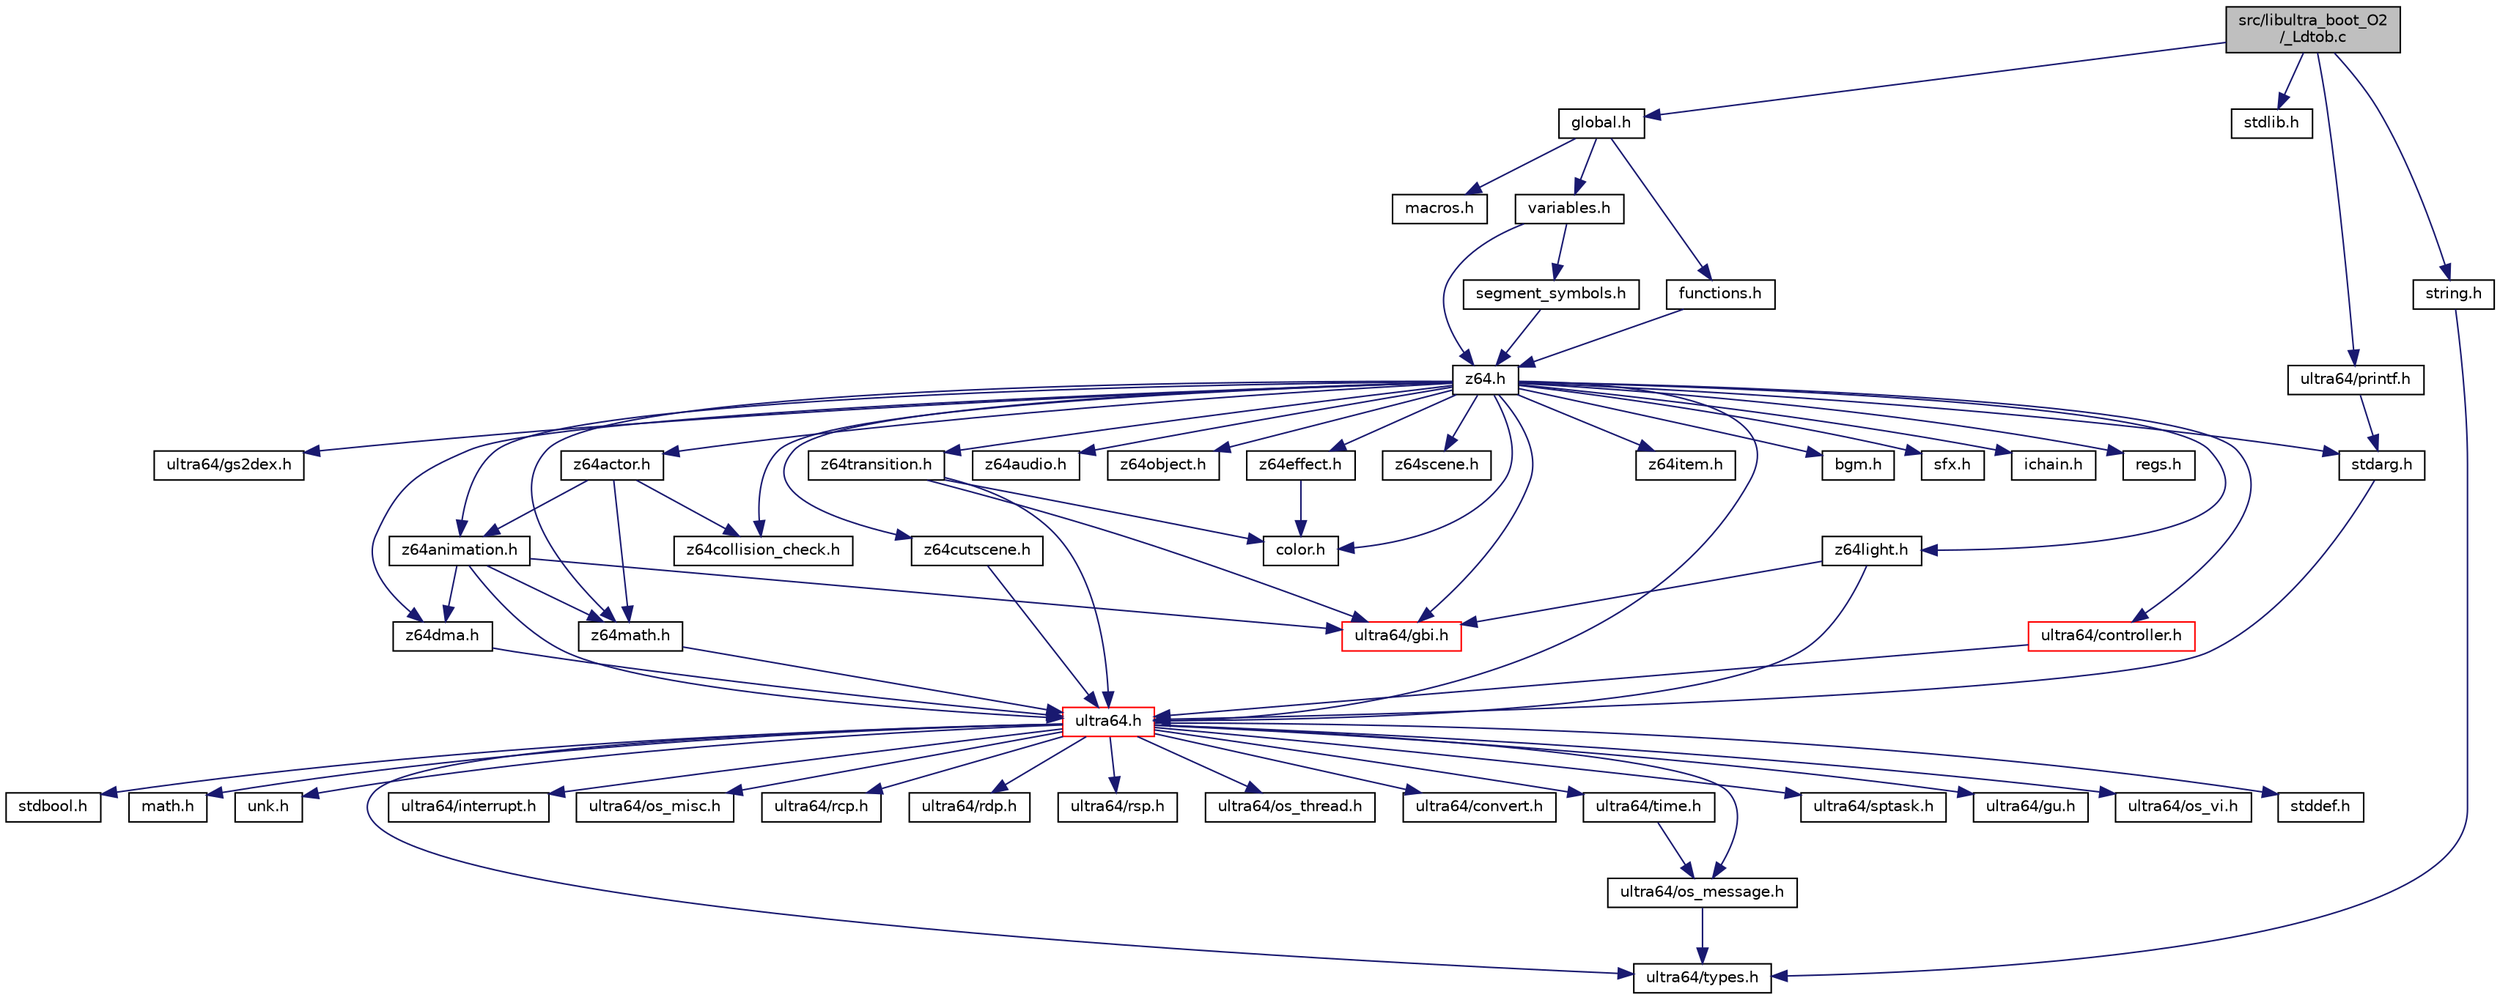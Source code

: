 digraph "src/libultra_boot_O2/_Ldtob.c"
{
 // LATEX_PDF_SIZE
  edge [fontname="Helvetica",fontsize="10",labelfontname="Helvetica",labelfontsize="10"];
  node [fontname="Helvetica",fontsize="10",shape=record];
  Node1 [label="src/libultra_boot_O2\l/_Ldtob.c",height=0.2,width=0.4,color="black", fillcolor="grey75", style="filled", fontcolor="black",tooltip=" "];
  Node1 -> Node2 [color="midnightblue",fontsize="10",style="solid",fontname="Helvetica"];
  Node2 [label="global.h",height=0.2,width=0.4,color="black", fillcolor="white", style="filled",URL="$d2/d49/global_8h.html",tooltip=" "];
  Node2 -> Node3 [color="midnightblue",fontsize="10",style="solid",fontname="Helvetica"];
  Node3 [label="functions.h",height=0.2,width=0.4,color="black", fillcolor="white", style="filled",URL="$d8/d5c/functions_8h.html",tooltip=" "];
  Node3 -> Node4 [color="midnightblue",fontsize="10",style="solid",fontname="Helvetica"];
  Node4 [label="z64.h",height=0.2,width=0.4,color="black", fillcolor="white", style="filled",URL="$d2/d67/z64_8h.html",tooltip=" "];
  Node4 -> Node5 [color="midnightblue",fontsize="10",style="solid",fontname="Helvetica"];
  Node5 [label="ultra64.h",height=0.2,width=0.4,color="red", fillcolor="white", style="filled",URL="$dd/d2f/ultra64_8h.html",tooltip=" "];
  Node5 -> Node6 [color="midnightblue",fontsize="10",style="solid",fontname="Helvetica"];
  Node6 [label="stddef.h",height=0.2,width=0.4,color="black", fillcolor="white", style="filled",URL="$d3/dce/stddef_8h.html",tooltip=" "];
  Node5 -> Node7 [color="midnightblue",fontsize="10",style="solid",fontname="Helvetica"];
  Node7 [label="stdbool.h",height=0.2,width=0.4,color="black", fillcolor="white", style="filled",URL="$d9/d5e/stdbool_8h.html",tooltip=" "];
  Node5 -> Node8 [color="midnightblue",fontsize="10",style="solid",fontname="Helvetica"];
  Node8 [label="math.h",height=0.2,width=0.4,color="black", fillcolor="white", style="filled",URL="$df/db1/math_8h.html",tooltip=" "];
  Node5 -> Node9 [color="midnightblue",fontsize="10",style="solid",fontname="Helvetica"];
  Node9 [label="unk.h",height=0.2,width=0.4,color="black", fillcolor="white", style="filled",URL="$d0/dd3/unk_8h.html",tooltip=" "];
  Node5 -> Node10 [color="midnightblue",fontsize="10",style="solid",fontname="Helvetica"];
  Node10 [label="ultra64/types.h",height=0.2,width=0.4,color="black", fillcolor="white", style="filled",URL="$d9/d49/types_8h.html",tooltip=" "];
  Node5 -> Node11 [color="midnightblue",fontsize="10",style="solid",fontname="Helvetica"];
  Node11 [label="ultra64/interrupt.h",height=0.2,width=0.4,color="black", fillcolor="white", style="filled",URL="$dd/d78/interrupt_8h.html",tooltip=" "];
  Node5 -> Node12 [color="midnightblue",fontsize="10",style="solid",fontname="Helvetica"];
  Node12 [label="ultra64/os_misc.h",height=0.2,width=0.4,color="black", fillcolor="white", style="filled",URL="$dd/df0/ultra64_2os__misc_8h.html",tooltip=" "];
  Node5 -> Node13 [color="midnightblue",fontsize="10",style="solid",fontname="Helvetica"];
  Node13 [label="ultra64/rcp.h",height=0.2,width=0.4,color="black", fillcolor="white", style="filled",URL="$d2/d96/rcp_8h.html",tooltip=" "];
  Node5 -> Node14 [color="midnightblue",fontsize="10",style="solid",fontname="Helvetica"];
  Node14 [label="ultra64/rdp.h",height=0.2,width=0.4,color="black", fillcolor="white", style="filled",URL="$d7/da1/rdp_8h.html",tooltip=" "];
  Node5 -> Node15 [color="midnightblue",fontsize="10",style="solid",fontname="Helvetica"];
  Node15 [label="ultra64/rsp.h",height=0.2,width=0.4,color="black", fillcolor="white", style="filled",URL="$d2/d96/rsp_8h.html",tooltip=" "];
  Node5 -> Node16 [color="midnightblue",fontsize="10",style="solid",fontname="Helvetica"];
  Node16 [label="ultra64/os_thread.h",height=0.2,width=0.4,color="black", fillcolor="white", style="filled",URL="$d6/dfc/ultra64_2os__thread_8h.html",tooltip=" "];
  Node5 -> Node17 [color="midnightblue",fontsize="10",style="solid",fontname="Helvetica"];
  Node17 [label="ultra64/convert.h",height=0.2,width=0.4,color="black", fillcolor="white", style="filled",URL="$d3/d82/convert_8h.html",tooltip=" "];
  Node5 -> Node18 [color="midnightblue",fontsize="10",style="solid",fontname="Helvetica"];
  Node18 [label="ultra64/time.h",height=0.2,width=0.4,color="black", fillcolor="white", style="filled",URL="$de/df7/time_8h.html",tooltip=" "];
  Node18 -> Node19 [color="midnightblue",fontsize="10",style="solid",fontname="Helvetica"];
  Node19 [label="ultra64/os_message.h",height=0.2,width=0.4,color="black", fillcolor="white", style="filled",URL="$da/de0/ultra64_2os__message_8h.html",tooltip=" "];
  Node19 -> Node10 [color="midnightblue",fontsize="10",style="solid",fontname="Helvetica"];
  Node5 -> Node19 [color="midnightblue",fontsize="10",style="solid",fontname="Helvetica"];
  Node5 -> Node20 [color="midnightblue",fontsize="10",style="solid",fontname="Helvetica"];
  Node20 [label="ultra64/sptask.h",height=0.2,width=0.4,color="black", fillcolor="white", style="filled",URL="$d9/d13/ultra64_2sptask_8h.html",tooltip=" "];
  Node5 -> Node21 [color="midnightblue",fontsize="10",style="solid",fontname="Helvetica"];
  Node21 [label="ultra64/gu.h",height=0.2,width=0.4,color="black", fillcolor="white", style="filled",URL="$d3/dcb/ultra64_2gu_8h.html",tooltip=" "];
  Node5 -> Node22 [color="midnightblue",fontsize="10",style="solid",fontname="Helvetica"];
  Node22 [label="ultra64/os_vi.h",height=0.2,width=0.4,color="black", fillcolor="white", style="filled",URL="$db/dc2/ultra64_2os__vi_8h.html",tooltip=" "];
  Node4 -> Node25 [color="midnightblue",fontsize="10",style="solid",fontname="Helvetica"];
  Node25 [label="ultra64/gbi.h",height=0.2,width=0.4,color="red", fillcolor="white", style="filled",URL="$d3/daf/gbi_8h.html",tooltip=" "];
  Node4 -> Node28 [color="midnightblue",fontsize="10",style="solid",fontname="Helvetica"];
  Node28 [label="ultra64/gs2dex.h",height=0.2,width=0.4,color="black", fillcolor="white", style="filled",URL="$d5/de2/ultra64_2gs2dex_8h.html",tooltip=" "];
  Node4 -> Node29 [color="midnightblue",fontsize="10",style="solid",fontname="Helvetica"];
  Node29 [label="ultra64/controller.h",height=0.2,width=0.4,color="red", fillcolor="white", style="filled",URL="$d2/dd9/controller_8h.html",tooltip=" "];
  Node29 -> Node5 [color="midnightblue",fontsize="10",style="solid",fontname="Helvetica"];
  Node4 -> Node33 [color="midnightblue",fontsize="10",style="solid",fontname="Helvetica"];
  Node33 [label="z64light.h",height=0.2,width=0.4,color="black", fillcolor="white", style="filled",URL="$d5/d6d/z64light_8h.html",tooltip=" "];
  Node33 -> Node5 [color="midnightblue",fontsize="10",style="solid",fontname="Helvetica"];
  Node33 -> Node25 [color="midnightblue",fontsize="10",style="solid",fontname="Helvetica"];
  Node4 -> Node34 [color="midnightblue",fontsize="10",style="solid",fontname="Helvetica"];
  Node34 [label="z64actor.h",height=0.2,width=0.4,color="black", fillcolor="white", style="filled",URL="$d0/d00/z64actor_8h.html",tooltip=" "];
  Node34 -> Node35 [color="midnightblue",fontsize="10",style="solid",fontname="Helvetica"];
  Node35 [label="z64animation.h",height=0.2,width=0.4,color="black", fillcolor="white", style="filled",URL="$d9/dfc/z64animation_8h.html",tooltip=" "];
  Node35 -> Node5 [color="midnightblue",fontsize="10",style="solid",fontname="Helvetica"];
  Node35 -> Node25 [color="midnightblue",fontsize="10",style="solid",fontname="Helvetica"];
  Node35 -> Node36 [color="midnightblue",fontsize="10",style="solid",fontname="Helvetica"];
  Node36 [label="z64dma.h",height=0.2,width=0.4,color="black", fillcolor="white", style="filled",URL="$dd/da4/z64dma_8h.html",tooltip=" "];
  Node36 -> Node5 [color="midnightblue",fontsize="10",style="solid",fontname="Helvetica"];
  Node35 -> Node37 [color="midnightblue",fontsize="10",style="solid",fontname="Helvetica"];
  Node37 [label="z64math.h",height=0.2,width=0.4,color="black", fillcolor="white", style="filled",URL="$df/d94/z64math_8h.html",tooltip=" "];
  Node37 -> Node5 [color="midnightblue",fontsize="10",style="solid",fontname="Helvetica"];
  Node34 -> Node37 [color="midnightblue",fontsize="10",style="solid",fontname="Helvetica"];
  Node34 -> Node38 [color="midnightblue",fontsize="10",style="solid",fontname="Helvetica"];
  Node38 [label="z64collision_check.h",height=0.2,width=0.4,color="black", fillcolor="white", style="filled",URL="$d3/ddc/z64collision__check_8h.html",tooltip=" "];
  Node4 -> Node39 [color="midnightblue",fontsize="10",style="solid",fontname="Helvetica"];
  Node39 [label="z64audio.h",height=0.2,width=0.4,color="black", fillcolor="white", style="filled",URL="$d9/df4/z64audio_8h.html",tooltip=" "];
  Node4 -> Node40 [color="midnightblue",fontsize="10",style="solid",fontname="Helvetica"];
  Node40 [label="z64object.h",height=0.2,width=0.4,color="black", fillcolor="white", style="filled",URL="$d6/dbe/z64object_8h.html",tooltip=" "];
  Node4 -> Node41 [color="midnightblue",fontsize="10",style="solid",fontname="Helvetica"];
  Node41 [label="z64cutscene.h",height=0.2,width=0.4,color="black", fillcolor="white", style="filled",URL="$df/d7a/z64cutscene_8h.html",tooltip=" "];
  Node41 -> Node5 [color="midnightblue",fontsize="10",style="solid",fontname="Helvetica"];
  Node4 -> Node38 [color="midnightblue",fontsize="10",style="solid",fontname="Helvetica"];
  Node4 -> Node42 [color="midnightblue",fontsize="10",style="solid",fontname="Helvetica"];
  Node42 [label="z64scene.h",height=0.2,width=0.4,color="black", fillcolor="white", style="filled",URL="$dd/d88/z64scene_8h.html",tooltip=" "];
  Node4 -> Node43 [color="midnightblue",fontsize="10",style="solid",fontname="Helvetica"];
  Node43 [label="z64effect.h",height=0.2,width=0.4,color="black", fillcolor="white", style="filled",URL="$d7/d2b/z64effect_8h.html",tooltip=" "];
  Node43 -> Node44 [color="midnightblue",fontsize="10",style="solid",fontname="Helvetica"];
  Node44 [label="color.h",height=0.2,width=0.4,color="black", fillcolor="white", style="filled",URL="$da/dec/color_8h.html",tooltip=" "];
  Node4 -> Node45 [color="midnightblue",fontsize="10",style="solid",fontname="Helvetica"];
  Node45 [label="z64item.h",height=0.2,width=0.4,color="black", fillcolor="white", style="filled",URL="$d7/dc4/z64item_8h.html",tooltip=" "];
  Node4 -> Node35 [color="midnightblue",fontsize="10",style="solid",fontname="Helvetica"];
  Node4 -> Node36 [color="midnightblue",fontsize="10",style="solid",fontname="Helvetica"];
  Node4 -> Node37 [color="midnightblue",fontsize="10",style="solid",fontname="Helvetica"];
  Node4 -> Node46 [color="midnightblue",fontsize="10",style="solid",fontname="Helvetica"];
  Node46 [label="z64transition.h",height=0.2,width=0.4,color="black", fillcolor="white", style="filled",URL="$d6/d6b/z64transition_8h.html",tooltip=" "];
  Node46 -> Node5 [color="midnightblue",fontsize="10",style="solid",fontname="Helvetica"];
  Node46 -> Node25 [color="midnightblue",fontsize="10",style="solid",fontname="Helvetica"];
  Node46 -> Node44 [color="midnightblue",fontsize="10",style="solid",fontname="Helvetica"];
  Node4 -> Node47 [color="midnightblue",fontsize="10",style="solid",fontname="Helvetica"];
  Node47 [label="bgm.h",height=0.2,width=0.4,color="black", fillcolor="white", style="filled",URL="$d8/d61/bgm_8h.html",tooltip=" "];
  Node4 -> Node48 [color="midnightblue",fontsize="10",style="solid",fontname="Helvetica"];
  Node48 [label="sfx.h",height=0.2,width=0.4,color="black", fillcolor="white", style="filled",URL="$de/d76/sfx_8h.html",tooltip=" "];
  Node4 -> Node44 [color="midnightblue",fontsize="10",style="solid",fontname="Helvetica"];
  Node4 -> Node49 [color="midnightblue",fontsize="10",style="solid",fontname="Helvetica"];
  Node49 [label="ichain.h",height=0.2,width=0.4,color="black", fillcolor="white", style="filled",URL="$db/da4/ichain_8h.html",tooltip=" "];
  Node4 -> Node50 [color="midnightblue",fontsize="10",style="solid",fontname="Helvetica"];
  Node50 [label="stdarg.h",height=0.2,width=0.4,color="black", fillcolor="white", style="filled",URL="$d1/d2d/stdarg_8h.html",tooltip=" "];
  Node50 -> Node5 [color="midnightblue",fontsize="10",style="solid",fontname="Helvetica"];
  Node4 -> Node51 [color="midnightblue",fontsize="10",style="solid",fontname="Helvetica"];
  Node51 [label="regs.h",height=0.2,width=0.4,color="black", fillcolor="white", style="filled",URL="$d8/d29/regs_8h.html",tooltip=" "];
  Node2 -> Node52 [color="midnightblue",fontsize="10",style="solid",fontname="Helvetica"];
  Node52 [label="variables.h",height=0.2,width=0.4,color="black", fillcolor="white", style="filled",URL="$de/dca/variables_8h.html",tooltip=" "];
  Node52 -> Node4 [color="midnightblue",fontsize="10",style="solid",fontname="Helvetica"];
  Node52 -> Node53 [color="midnightblue",fontsize="10",style="solid",fontname="Helvetica"];
  Node53 [label="segment_symbols.h",height=0.2,width=0.4,color="black", fillcolor="white", style="filled",URL="$d9/d72/segment__symbols_8h.html",tooltip=" "];
  Node53 -> Node4 [color="midnightblue",fontsize="10",style="solid",fontname="Helvetica"];
  Node2 -> Node54 [color="midnightblue",fontsize="10",style="solid",fontname="Helvetica"];
  Node54 [label="macros.h",height=0.2,width=0.4,color="black", fillcolor="white", style="filled",URL="$de/d3c/macros_8h.html",tooltip=" "];
  Node1 -> Node55 [color="midnightblue",fontsize="10",style="solid",fontname="Helvetica"];
  Node55 [label="stdlib.h",height=0.2,width=0.4,color="black", fillcolor="white", style="filled",URL="$dc/d9c/stdlib_8h.html",tooltip=" "];
  Node1 -> Node56 [color="midnightblue",fontsize="10",style="solid",fontname="Helvetica"];
  Node56 [label="string.h",height=0.2,width=0.4,color="black", fillcolor="white", style="filled",URL="$da/d66/string_8h.html",tooltip=" "];
  Node56 -> Node10 [color="midnightblue",fontsize="10",style="solid",fontname="Helvetica"];
  Node1 -> Node57 [color="midnightblue",fontsize="10",style="solid",fontname="Helvetica"];
  Node57 [label="ultra64/printf.h",height=0.2,width=0.4,color="black", fillcolor="white", style="filled",URL="$d3/d6b/printf_8h.html",tooltip=" "];
  Node57 -> Node50 [color="midnightblue",fontsize="10",style="solid",fontname="Helvetica"];
}
